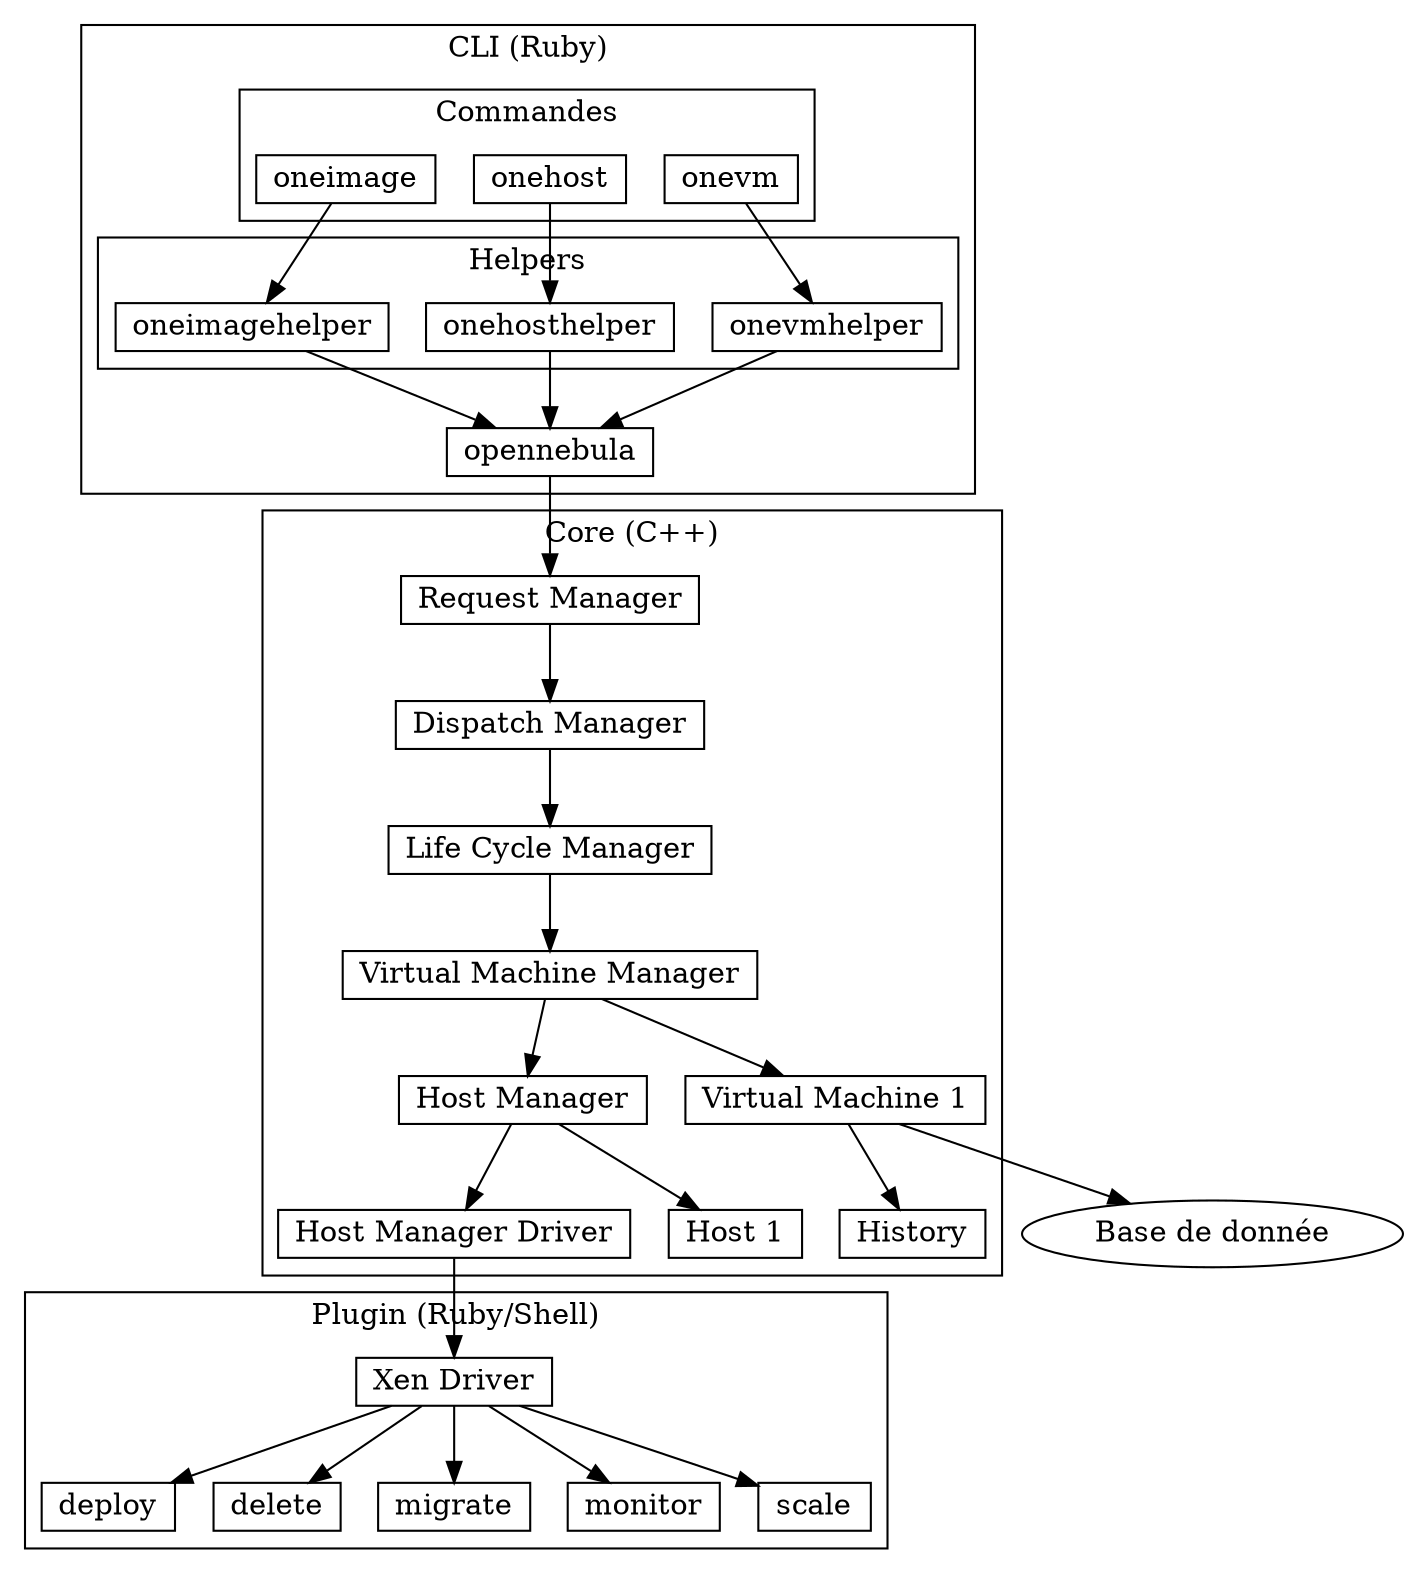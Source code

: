 digraph G
{
	compound=true;
	node [shape = record,height=0.1];

subgraph cluster0
{
	label="CLI (Ruby)";
	subgraph cluster2
	{
		label="Commandes";
		onevm;
		onehost;
		oneimage;
	}

	subgraph cluster3
	{
		label="Helpers";
		onevmhelper;
		onehosthelper;
		oneimagehelper;
	}

	onevm->onevmhelper;
	onehost->onehosthelper;
	oneimage->oneimagehelper;

	onevmhelper->opennebula;
	onehosthelper->opennebula;
	oneimagehelper->opennebula;

}

subgraph cluster1
  {
	label="Core (C++)";
	rm[label="Request Manager"];
	dm[label="Dispatch Manager"];
	lcm[label="Life Cycle Manager"];
	vmm[label="Virtual Machine Manager"];
	hm[label="Host Manager"];
	hmmad[label="Host Manager Driver"];
	vm1[label="Virtual Machine 1"];
	h1[label="Host 1"];
	hi1[label="History"];




	rm->dm;
	dm->lcm;
	lcm->vmm;
	vmm->hm;
	vmm->vm1;
	vm1->hi1;
	hm->h1;
	hm->hmmad;

  }

	subgraph cluster4
{
	label="Plugin (Ruby/Shell)";
	xd[label="Xen Driver"];

	xd->deploy;
	xd->delete;
	xd->migrate;
	xd->monitor;
	xd->scale;
}


	hmmad->xd;
	opennebula->rm;
	bdd[label="Base de donnée",shape=ellipse];
	vm1->bdd;

}
